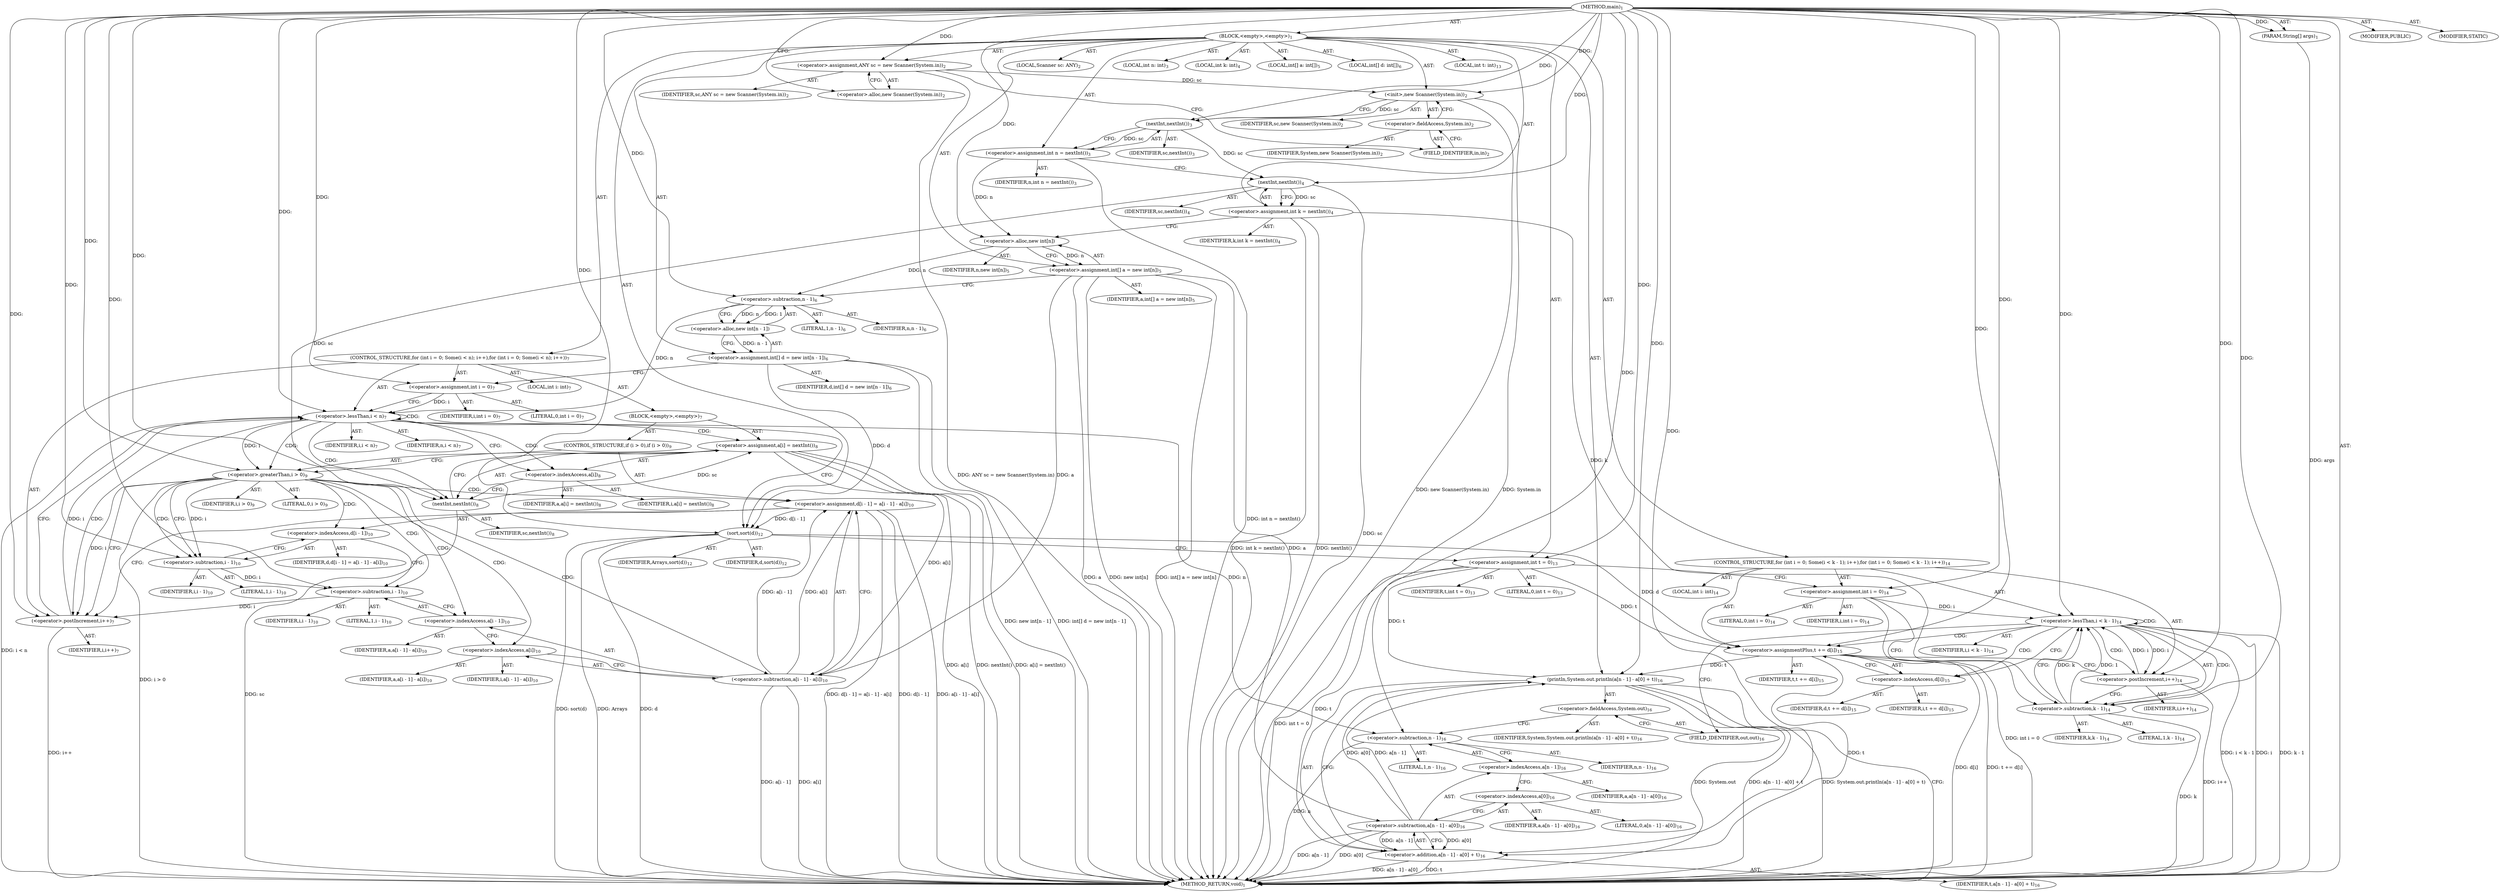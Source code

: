 digraph "main" {  
"19" [label = <(METHOD,main)<SUB>1</SUB>> ]
"20" [label = <(PARAM,String[] args)<SUB>1</SUB>> ]
"21" [label = <(BLOCK,&lt;empty&gt;,&lt;empty&gt;)<SUB>1</SUB>> ]
"4" [label = <(LOCAL,Scanner sc: ANY)<SUB>2</SUB>> ]
"22" [label = <(&lt;operator&gt;.assignment,ANY sc = new Scanner(System.in))<SUB>2</SUB>> ]
"23" [label = <(IDENTIFIER,sc,ANY sc = new Scanner(System.in))<SUB>2</SUB>> ]
"24" [label = <(&lt;operator&gt;.alloc,new Scanner(System.in))<SUB>2</SUB>> ]
"25" [label = <(&lt;init&gt;,new Scanner(System.in))<SUB>2</SUB>> ]
"3" [label = <(IDENTIFIER,sc,new Scanner(System.in))<SUB>2</SUB>> ]
"26" [label = <(&lt;operator&gt;.fieldAccess,System.in)<SUB>2</SUB>> ]
"27" [label = <(IDENTIFIER,System,new Scanner(System.in))<SUB>2</SUB>> ]
"28" [label = <(FIELD_IDENTIFIER,in,in)<SUB>2</SUB>> ]
"29" [label = <(LOCAL,int n: int)<SUB>3</SUB>> ]
"30" [label = <(&lt;operator&gt;.assignment,int n = nextInt())<SUB>3</SUB>> ]
"31" [label = <(IDENTIFIER,n,int n = nextInt())<SUB>3</SUB>> ]
"32" [label = <(nextInt,nextInt())<SUB>3</SUB>> ]
"33" [label = <(IDENTIFIER,sc,nextInt())<SUB>3</SUB>> ]
"34" [label = <(LOCAL,int k: int)<SUB>4</SUB>> ]
"35" [label = <(&lt;operator&gt;.assignment,int k = nextInt())<SUB>4</SUB>> ]
"36" [label = <(IDENTIFIER,k,int k = nextInt())<SUB>4</SUB>> ]
"37" [label = <(nextInt,nextInt())<SUB>4</SUB>> ]
"38" [label = <(IDENTIFIER,sc,nextInt())<SUB>4</SUB>> ]
"39" [label = <(LOCAL,int[] a: int[])<SUB>5</SUB>> ]
"40" [label = <(&lt;operator&gt;.assignment,int[] a = new int[n])<SUB>5</SUB>> ]
"41" [label = <(IDENTIFIER,a,int[] a = new int[n])<SUB>5</SUB>> ]
"42" [label = <(&lt;operator&gt;.alloc,new int[n])> ]
"43" [label = <(IDENTIFIER,n,new int[n])<SUB>5</SUB>> ]
"44" [label = <(LOCAL,int[] d: int[])<SUB>6</SUB>> ]
"45" [label = <(&lt;operator&gt;.assignment,int[] d = new int[n - 1])<SUB>6</SUB>> ]
"46" [label = <(IDENTIFIER,d,int[] d = new int[n - 1])<SUB>6</SUB>> ]
"47" [label = <(&lt;operator&gt;.alloc,new int[n - 1])> ]
"48" [label = <(&lt;operator&gt;.subtraction,n - 1)<SUB>6</SUB>> ]
"49" [label = <(IDENTIFIER,n,n - 1)<SUB>6</SUB>> ]
"50" [label = <(LITERAL,1,n - 1)<SUB>6</SUB>> ]
"51" [label = <(CONTROL_STRUCTURE,for (int i = 0; Some(i &lt; n); i++),for (int i = 0; Some(i &lt; n); i++))<SUB>7</SUB>> ]
"52" [label = <(LOCAL,int i: int)<SUB>7</SUB>> ]
"53" [label = <(&lt;operator&gt;.assignment,int i = 0)<SUB>7</SUB>> ]
"54" [label = <(IDENTIFIER,i,int i = 0)<SUB>7</SUB>> ]
"55" [label = <(LITERAL,0,int i = 0)<SUB>7</SUB>> ]
"56" [label = <(&lt;operator&gt;.lessThan,i &lt; n)<SUB>7</SUB>> ]
"57" [label = <(IDENTIFIER,i,i &lt; n)<SUB>7</SUB>> ]
"58" [label = <(IDENTIFIER,n,i &lt; n)<SUB>7</SUB>> ]
"59" [label = <(&lt;operator&gt;.postIncrement,i++)<SUB>7</SUB>> ]
"60" [label = <(IDENTIFIER,i,i++)<SUB>7</SUB>> ]
"61" [label = <(BLOCK,&lt;empty&gt;,&lt;empty&gt;)<SUB>7</SUB>> ]
"62" [label = <(&lt;operator&gt;.assignment,a[i] = nextInt())<SUB>8</SUB>> ]
"63" [label = <(&lt;operator&gt;.indexAccess,a[i])<SUB>8</SUB>> ]
"64" [label = <(IDENTIFIER,a,a[i] = nextInt())<SUB>8</SUB>> ]
"65" [label = <(IDENTIFIER,i,a[i] = nextInt())<SUB>8</SUB>> ]
"66" [label = <(nextInt,nextInt())<SUB>8</SUB>> ]
"67" [label = <(IDENTIFIER,sc,nextInt())<SUB>8</SUB>> ]
"68" [label = <(CONTROL_STRUCTURE,if (i &gt; 0),if (i &gt; 0))<SUB>9</SUB>> ]
"69" [label = <(&lt;operator&gt;.greaterThan,i &gt; 0)<SUB>9</SUB>> ]
"70" [label = <(IDENTIFIER,i,i &gt; 0)<SUB>9</SUB>> ]
"71" [label = <(LITERAL,0,i &gt; 0)<SUB>9</SUB>> ]
"72" [label = <(&lt;operator&gt;.assignment,d[i - 1] = a[i - 1] - a[i])<SUB>10</SUB>> ]
"73" [label = <(&lt;operator&gt;.indexAccess,d[i - 1])<SUB>10</SUB>> ]
"74" [label = <(IDENTIFIER,d,d[i - 1] = a[i - 1] - a[i])<SUB>10</SUB>> ]
"75" [label = <(&lt;operator&gt;.subtraction,i - 1)<SUB>10</SUB>> ]
"76" [label = <(IDENTIFIER,i,i - 1)<SUB>10</SUB>> ]
"77" [label = <(LITERAL,1,i - 1)<SUB>10</SUB>> ]
"78" [label = <(&lt;operator&gt;.subtraction,a[i - 1] - a[i])<SUB>10</SUB>> ]
"79" [label = <(&lt;operator&gt;.indexAccess,a[i - 1])<SUB>10</SUB>> ]
"80" [label = <(IDENTIFIER,a,a[i - 1] - a[i])<SUB>10</SUB>> ]
"81" [label = <(&lt;operator&gt;.subtraction,i - 1)<SUB>10</SUB>> ]
"82" [label = <(IDENTIFIER,i,i - 1)<SUB>10</SUB>> ]
"83" [label = <(LITERAL,1,i - 1)<SUB>10</SUB>> ]
"84" [label = <(&lt;operator&gt;.indexAccess,a[i])<SUB>10</SUB>> ]
"85" [label = <(IDENTIFIER,a,a[i - 1] - a[i])<SUB>10</SUB>> ]
"86" [label = <(IDENTIFIER,i,a[i - 1] - a[i])<SUB>10</SUB>> ]
"87" [label = <(sort,sort(d))<SUB>12</SUB>> ]
"88" [label = <(IDENTIFIER,Arrays,sort(d))<SUB>12</SUB>> ]
"89" [label = <(IDENTIFIER,d,sort(d))<SUB>12</SUB>> ]
"90" [label = <(LOCAL,int t: int)<SUB>13</SUB>> ]
"91" [label = <(&lt;operator&gt;.assignment,int t = 0)<SUB>13</SUB>> ]
"92" [label = <(IDENTIFIER,t,int t = 0)<SUB>13</SUB>> ]
"93" [label = <(LITERAL,0,int t = 0)<SUB>13</SUB>> ]
"94" [label = <(CONTROL_STRUCTURE,for (int i = 0; Some(i &lt; k - 1); i++),for (int i = 0; Some(i &lt; k - 1); i++))<SUB>14</SUB>> ]
"95" [label = <(LOCAL,int i: int)<SUB>14</SUB>> ]
"96" [label = <(&lt;operator&gt;.assignment,int i = 0)<SUB>14</SUB>> ]
"97" [label = <(IDENTIFIER,i,int i = 0)<SUB>14</SUB>> ]
"98" [label = <(LITERAL,0,int i = 0)<SUB>14</SUB>> ]
"99" [label = <(&lt;operator&gt;.lessThan,i &lt; k - 1)<SUB>14</SUB>> ]
"100" [label = <(IDENTIFIER,i,i &lt; k - 1)<SUB>14</SUB>> ]
"101" [label = <(&lt;operator&gt;.subtraction,k - 1)<SUB>14</SUB>> ]
"102" [label = <(IDENTIFIER,k,k - 1)<SUB>14</SUB>> ]
"103" [label = <(LITERAL,1,k - 1)<SUB>14</SUB>> ]
"104" [label = <(&lt;operator&gt;.postIncrement,i++)<SUB>14</SUB>> ]
"105" [label = <(IDENTIFIER,i,i++)<SUB>14</SUB>> ]
"106" [label = <(&lt;operator&gt;.assignmentPlus,t += d[i])<SUB>15</SUB>> ]
"107" [label = <(IDENTIFIER,t,t += d[i])<SUB>15</SUB>> ]
"108" [label = <(&lt;operator&gt;.indexAccess,d[i])<SUB>15</SUB>> ]
"109" [label = <(IDENTIFIER,d,t += d[i])<SUB>15</SUB>> ]
"110" [label = <(IDENTIFIER,i,t += d[i])<SUB>15</SUB>> ]
"111" [label = <(println,System.out.println(a[n - 1] - a[0] + t))<SUB>16</SUB>> ]
"112" [label = <(&lt;operator&gt;.fieldAccess,System.out)<SUB>16</SUB>> ]
"113" [label = <(IDENTIFIER,System,System.out.println(a[n - 1] - a[0] + t))<SUB>16</SUB>> ]
"114" [label = <(FIELD_IDENTIFIER,out,out)<SUB>16</SUB>> ]
"115" [label = <(&lt;operator&gt;.addition,a[n - 1] - a[0] + t)<SUB>16</SUB>> ]
"116" [label = <(&lt;operator&gt;.subtraction,a[n - 1] - a[0])<SUB>16</SUB>> ]
"117" [label = <(&lt;operator&gt;.indexAccess,a[n - 1])<SUB>16</SUB>> ]
"118" [label = <(IDENTIFIER,a,a[n - 1] - a[0])<SUB>16</SUB>> ]
"119" [label = <(&lt;operator&gt;.subtraction,n - 1)<SUB>16</SUB>> ]
"120" [label = <(IDENTIFIER,n,n - 1)<SUB>16</SUB>> ]
"121" [label = <(LITERAL,1,n - 1)<SUB>16</SUB>> ]
"122" [label = <(&lt;operator&gt;.indexAccess,a[0])<SUB>16</SUB>> ]
"123" [label = <(IDENTIFIER,a,a[n - 1] - a[0])<SUB>16</SUB>> ]
"124" [label = <(LITERAL,0,a[n - 1] - a[0])<SUB>16</SUB>> ]
"125" [label = <(IDENTIFIER,t,a[n - 1] - a[0] + t)<SUB>16</SUB>> ]
"126" [label = <(MODIFIER,PUBLIC)> ]
"127" [label = <(MODIFIER,STATIC)> ]
"128" [label = <(METHOD_RETURN,void)<SUB>1</SUB>> ]
  "19" -> "20"  [ label = "AST: "] 
  "19" -> "21"  [ label = "AST: "] 
  "19" -> "126"  [ label = "AST: "] 
  "19" -> "127"  [ label = "AST: "] 
  "19" -> "128"  [ label = "AST: "] 
  "21" -> "4"  [ label = "AST: "] 
  "21" -> "22"  [ label = "AST: "] 
  "21" -> "25"  [ label = "AST: "] 
  "21" -> "29"  [ label = "AST: "] 
  "21" -> "30"  [ label = "AST: "] 
  "21" -> "34"  [ label = "AST: "] 
  "21" -> "35"  [ label = "AST: "] 
  "21" -> "39"  [ label = "AST: "] 
  "21" -> "40"  [ label = "AST: "] 
  "21" -> "44"  [ label = "AST: "] 
  "21" -> "45"  [ label = "AST: "] 
  "21" -> "51"  [ label = "AST: "] 
  "21" -> "87"  [ label = "AST: "] 
  "21" -> "90"  [ label = "AST: "] 
  "21" -> "91"  [ label = "AST: "] 
  "21" -> "94"  [ label = "AST: "] 
  "21" -> "111"  [ label = "AST: "] 
  "22" -> "23"  [ label = "AST: "] 
  "22" -> "24"  [ label = "AST: "] 
  "25" -> "3"  [ label = "AST: "] 
  "25" -> "26"  [ label = "AST: "] 
  "26" -> "27"  [ label = "AST: "] 
  "26" -> "28"  [ label = "AST: "] 
  "30" -> "31"  [ label = "AST: "] 
  "30" -> "32"  [ label = "AST: "] 
  "32" -> "33"  [ label = "AST: "] 
  "35" -> "36"  [ label = "AST: "] 
  "35" -> "37"  [ label = "AST: "] 
  "37" -> "38"  [ label = "AST: "] 
  "40" -> "41"  [ label = "AST: "] 
  "40" -> "42"  [ label = "AST: "] 
  "42" -> "43"  [ label = "AST: "] 
  "45" -> "46"  [ label = "AST: "] 
  "45" -> "47"  [ label = "AST: "] 
  "47" -> "48"  [ label = "AST: "] 
  "48" -> "49"  [ label = "AST: "] 
  "48" -> "50"  [ label = "AST: "] 
  "51" -> "52"  [ label = "AST: "] 
  "51" -> "53"  [ label = "AST: "] 
  "51" -> "56"  [ label = "AST: "] 
  "51" -> "59"  [ label = "AST: "] 
  "51" -> "61"  [ label = "AST: "] 
  "53" -> "54"  [ label = "AST: "] 
  "53" -> "55"  [ label = "AST: "] 
  "56" -> "57"  [ label = "AST: "] 
  "56" -> "58"  [ label = "AST: "] 
  "59" -> "60"  [ label = "AST: "] 
  "61" -> "62"  [ label = "AST: "] 
  "61" -> "68"  [ label = "AST: "] 
  "62" -> "63"  [ label = "AST: "] 
  "62" -> "66"  [ label = "AST: "] 
  "63" -> "64"  [ label = "AST: "] 
  "63" -> "65"  [ label = "AST: "] 
  "66" -> "67"  [ label = "AST: "] 
  "68" -> "69"  [ label = "AST: "] 
  "68" -> "72"  [ label = "AST: "] 
  "69" -> "70"  [ label = "AST: "] 
  "69" -> "71"  [ label = "AST: "] 
  "72" -> "73"  [ label = "AST: "] 
  "72" -> "78"  [ label = "AST: "] 
  "73" -> "74"  [ label = "AST: "] 
  "73" -> "75"  [ label = "AST: "] 
  "75" -> "76"  [ label = "AST: "] 
  "75" -> "77"  [ label = "AST: "] 
  "78" -> "79"  [ label = "AST: "] 
  "78" -> "84"  [ label = "AST: "] 
  "79" -> "80"  [ label = "AST: "] 
  "79" -> "81"  [ label = "AST: "] 
  "81" -> "82"  [ label = "AST: "] 
  "81" -> "83"  [ label = "AST: "] 
  "84" -> "85"  [ label = "AST: "] 
  "84" -> "86"  [ label = "AST: "] 
  "87" -> "88"  [ label = "AST: "] 
  "87" -> "89"  [ label = "AST: "] 
  "91" -> "92"  [ label = "AST: "] 
  "91" -> "93"  [ label = "AST: "] 
  "94" -> "95"  [ label = "AST: "] 
  "94" -> "96"  [ label = "AST: "] 
  "94" -> "99"  [ label = "AST: "] 
  "94" -> "104"  [ label = "AST: "] 
  "94" -> "106"  [ label = "AST: "] 
  "96" -> "97"  [ label = "AST: "] 
  "96" -> "98"  [ label = "AST: "] 
  "99" -> "100"  [ label = "AST: "] 
  "99" -> "101"  [ label = "AST: "] 
  "101" -> "102"  [ label = "AST: "] 
  "101" -> "103"  [ label = "AST: "] 
  "104" -> "105"  [ label = "AST: "] 
  "106" -> "107"  [ label = "AST: "] 
  "106" -> "108"  [ label = "AST: "] 
  "108" -> "109"  [ label = "AST: "] 
  "108" -> "110"  [ label = "AST: "] 
  "111" -> "112"  [ label = "AST: "] 
  "111" -> "115"  [ label = "AST: "] 
  "112" -> "113"  [ label = "AST: "] 
  "112" -> "114"  [ label = "AST: "] 
  "115" -> "116"  [ label = "AST: "] 
  "115" -> "125"  [ label = "AST: "] 
  "116" -> "117"  [ label = "AST: "] 
  "116" -> "122"  [ label = "AST: "] 
  "117" -> "118"  [ label = "AST: "] 
  "117" -> "119"  [ label = "AST: "] 
  "119" -> "120"  [ label = "AST: "] 
  "119" -> "121"  [ label = "AST: "] 
  "122" -> "123"  [ label = "AST: "] 
  "122" -> "124"  [ label = "AST: "] 
  "22" -> "28"  [ label = "CFG: "] 
  "25" -> "32"  [ label = "CFG: "] 
  "30" -> "37"  [ label = "CFG: "] 
  "35" -> "42"  [ label = "CFG: "] 
  "40" -> "48"  [ label = "CFG: "] 
  "45" -> "53"  [ label = "CFG: "] 
  "87" -> "91"  [ label = "CFG: "] 
  "91" -> "96"  [ label = "CFG: "] 
  "111" -> "128"  [ label = "CFG: "] 
  "24" -> "22"  [ label = "CFG: "] 
  "26" -> "25"  [ label = "CFG: "] 
  "32" -> "30"  [ label = "CFG: "] 
  "37" -> "35"  [ label = "CFG: "] 
  "42" -> "40"  [ label = "CFG: "] 
  "47" -> "45"  [ label = "CFG: "] 
  "53" -> "56"  [ label = "CFG: "] 
  "56" -> "63"  [ label = "CFG: "] 
  "56" -> "87"  [ label = "CFG: "] 
  "59" -> "56"  [ label = "CFG: "] 
  "96" -> "101"  [ label = "CFG: "] 
  "99" -> "108"  [ label = "CFG: "] 
  "99" -> "114"  [ label = "CFG: "] 
  "104" -> "101"  [ label = "CFG: "] 
  "106" -> "104"  [ label = "CFG: "] 
  "112" -> "119"  [ label = "CFG: "] 
  "115" -> "111"  [ label = "CFG: "] 
  "28" -> "26"  [ label = "CFG: "] 
  "48" -> "47"  [ label = "CFG: "] 
  "62" -> "69"  [ label = "CFG: "] 
  "101" -> "99"  [ label = "CFG: "] 
  "108" -> "106"  [ label = "CFG: "] 
  "114" -> "112"  [ label = "CFG: "] 
  "116" -> "115"  [ label = "CFG: "] 
  "63" -> "66"  [ label = "CFG: "] 
  "66" -> "62"  [ label = "CFG: "] 
  "69" -> "75"  [ label = "CFG: "] 
  "69" -> "59"  [ label = "CFG: "] 
  "72" -> "59"  [ label = "CFG: "] 
  "117" -> "122"  [ label = "CFG: "] 
  "122" -> "116"  [ label = "CFG: "] 
  "73" -> "81"  [ label = "CFG: "] 
  "78" -> "72"  [ label = "CFG: "] 
  "119" -> "117"  [ label = "CFG: "] 
  "75" -> "73"  [ label = "CFG: "] 
  "79" -> "84"  [ label = "CFG: "] 
  "84" -> "78"  [ label = "CFG: "] 
  "81" -> "79"  [ label = "CFG: "] 
  "19" -> "24"  [ label = "CFG: "] 
  "20" -> "128"  [ label = "DDG: args"] 
  "22" -> "128"  [ label = "DDG: ANY sc = new Scanner(System.in)"] 
  "25" -> "128"  [ label = "DDG: System.in"] 
  "25" -> "128"  [ label = "DDG: new Scanner(System.in)"] 
  "30" -> "128"  [ label = "DDG: int n = nextInt()"] 
  "37" -> "128"  [ label = "DDG: sc"] 
  "35" -> "128"  [ label = "DDG: nextInt()"] 
  "35" -> "128"  [ label = "DDG: int k = nextInt()"] 
  "40" -> "128"  [ label = "DDG: a"] 
  "40" -> "128"  [ label = "DDG: new int[n]"] 
  "40" -> "128"  [ label = "DDG: int[] a = new int[n]"] 
  "45" -> "128"  [ label = "DDG: new int[n - 1]"] 
  "45" -> "128"  [ label = "DDG: int[] d = new int[n - 1]"] 
  "56" -> "128"  [ label = "DDG: i &lt; n"] 
  "87" -> "128"  [ label = "DDG: d"] 
  "87" -> "128"  [ label = "DDG: sort(d)"] 
  "91" -> "128"  [ label = "DDG: int t = 0"] 
  "96" -> "128"  [ label = "DDG: int i = 0"] 
  "99" -> "128"  [ label = "DDG: i"] 
  "101" -> "128"  [ label = "DDG: k"] 
  "99" -> "128"  [ label = "DDG: k - 1"] 
  "99" -> "128"  [ label = "DDG: i &lt; k - 1"] 
  "111" -> "128"  [ label = "DDG: System.out"] 
  "119" -> "128"  [ label = "DDG: n"] 
  "116" -> "128"  [ label = "DDG: a[n - 1]"] 
  "116" -> "128"  [ label = "DDG: a[0]"] 
  "115" -> "128"  [ label = "DDG: a[n - 1] - a[0]"] 
  "115" -> "128"  [ label = "DDG: t"] 
  "111" -> "128"  [ label = "DDG: a[n - 1] - a[0] + t"] 
  "111" -> "128"  [ label = "DDG: System.out.println(a[n - 1] - a[0] + t)"] 
  "106" -> "128"  [ label = "DDG: d[i]"] 
  "106" -> "128"  [ label = "DDG: t += d[i]"] 
  "104" -> "128"  [ label = "DDG: i++"] 
  "62" -> "128"  [ label = "DDG: a[i]"] 
  "66" -> "128"  [ label = "DDG: sc"] 
  "62" -> "128"  [ label = "DDG: nextInt()"] 
  "62" -> "128"  [ label = "DDG: a[i] = nextInt()"] 
  "69" -> "128"  [ label = "DDG: i &gt; 0"] 
  "72" -> "128"  [ label = "DDG: d[i - 1]"] 
  "78" -> "128"  [ label = "DDG: a[i - 1]"] 
  "78" -> "128"  [ label = "DDG: a[i]"] 
  "72" -> "128"  [ label = "DDG: a[i - 1] - a[i]"] 
  "72" -> "128"  [ label = "DDG: d[i - 1] = a[i - 1] - a[i]"] 
  "59" -> "128"  [ label = "DDG: i++"] 
  "87" -> "128"  [ label = "DDG: Arrays"] 
  "19" -> "20"  [ label = "DDG: "] 
  "19" -> "22"  [ label = "DDG: "] 
  "32" -> "30"  [ label = "DDG: sc"] 
  "37" -> "35"  [ label = "DDG: sc"] 
  "42" -> "40"  [ label = "DDG: n"] 
  "47" -> "45"  [ label = "DDG: n - 1"] 
  "19" -> "91"  [ label = "DDG: "] 
  "22" -> "25"  [ label = "DDG: sc"] 
  "19" -> "25"  [ label = "DDG: "] 
  "19" -> "53"  [ label = "DDG: "] 
  "19" -> "87"  [ label = "DDG: "] 
  "45" -> "87"  [ label = "DDG: d"] 
  "72" -> "87"  [ label = "DDG: d[i - 1]"] 
  "19" -> "96"  [ label = "DDG: "] 
  "87" -> "106"  [ label = "DDG: d"] 
  "116" -> "111"  [ label = "DDG: a[n - 1]"] 
  "116" -> "111"  [ label = "DDG: a[0]"] 
  "91" -> "111"  [ label = "DDG: t"] 
  "106" -> "111"  [ label = "DDG: t"] 
  "19" -> "111"  [ label = "DDG: "] 
  "25" -> "32"  [ label = "DDG: sc"] 
  "19" -> "32"  [ label = "DDG: "] 
  "32" -> "37"  [ label = "DDG: sc"] 
  "19" -> "37"  [ label = "DDG: "] 
  "30" -> "42"  [ label = "DDG: n"] 
  "19" -> "42"  [ label = "DDG: "] 
  "48" -> "47"  [ label = "DDG: n"] 
  "48" -> "47"  [ label = "DDG: 1"] 
  "53" -> "56"  [ label = "DDG: i"] 
  "59" -> "56"  [ label = "DDG: i"] 
  "19" -> "56"  [ label = "DDG: "] 
  "48" -> "56"  [ label = "DDG: n"] 
  "69" -> "59"  [ label = "DDG: i"] 
  "81" -> "59"  [ label = "DDG: i"] 
  "19" -> "59"  [ label = "DDG: "] 
  "66" -> "62"  [ label = "DDG: sc"] 
  "96" -> "99"  [ label = "DDG: i"] 
  "104" -> "99"  [ label = "DDG: i"] 
  "19" -> "99"  [ label = "DDG: "] 
  "101" -> "99"  [ label = "DDG: k"] 
  "101" -> "99"  [ label = "DDG: 1"] 
  "99" -> "104"  [ label = "DDG: i"] 
  "19" -> "104"  [ label = "DDG: "] 
  "91" -> "106"  [ label = "DDG: t"] 
  "19" -> "106"  [ label = "DDG: "] 
  "116" -> "115"  [ label = "DDG: a[n - 1]"] 
  "116" -> "115"  [ label = "DDG: a[0]"] 
  "91" -> "115"  [ label = "DDG: t"] 
  "106" -> "115"  [ label = "DDG: t"] 
  "19" -> "115"  [ label = "DDG: "] 
  "42" -> "48"  [ label = "DDG: n"] 
  "19" -> "48"  [ label = "DDG: "] 
  "78" -> "72"  [ label = "DDG: a[i - 1]"] 
  "78" -> "72"  [ label = "DDG: a[i]"] 
  "35" -> "101"  [ label = "DDG: k"] 
  "19" -> "101"  [ label = "DDG: "] 
  "40" -> "116"  [ label = "DDG: a"] 
  "37" -> "66"  [ label = "DDG: sc"] 
  "19" -> "66"  [ label = "DDG: "] 
  "56" -> "69"  [ label = "DDG: i"] 
  "19" -> "69"  [ label = "DDG: "] 
  "40" -> "78"  [ label = "DDG: a"] 
  "62" -> "78"  [ label = "DDG: a[i]"] 
  "56" -> "119"  [ label = "DDG: n"] 
  "19" -> "119"  [ label = "DDG: "] 
  "69" -> "75"  [ label = "DDG: i"] 
  "19" -> "75"  [ label = "DDG: "] 
  "75" -> "81"  [ label = "DDG: i"] 
  "19" -> "81"  [ label = "DDG: "] 
  "56" -> "66"  [ label = "CDG: "] 
  "56" -> "56"  [ label = "CDG: "] 
  "56" -> "69"  [ label = "CDG: "] 
  "56" -> "63"  [ label = "CDG: "] 
  "56" -> "59"  [ label = "CDG: "] 
  "56" -> "62"  [ label = "CDG: "] 
  "99" -> "99"  [ label = "CDG: "] 
  "99" -> "104"  [ label = "CDG: "] 
  "99" -> "106"  [ label = "CDG: "] 
  "99" -> "101"  [ label = "CDG: "] 
  "99" -> "108"  [ label = "CDG: "] 
  "69" -> "73"  [ label = "CDG: "] 
  "69" -> "75"  [ label = "CDG: "] 
  "69" -> "81"  [ label = "CDG: "] 
  "69" -> "84"  [ label = "CDG: "] 
  "69" -> "72"  [ label = "CDG: "] 
  "69" -> "78"  [ label = "CDG: "] 
  "69" -> "79"  [ label = "CDG: "] 
}

